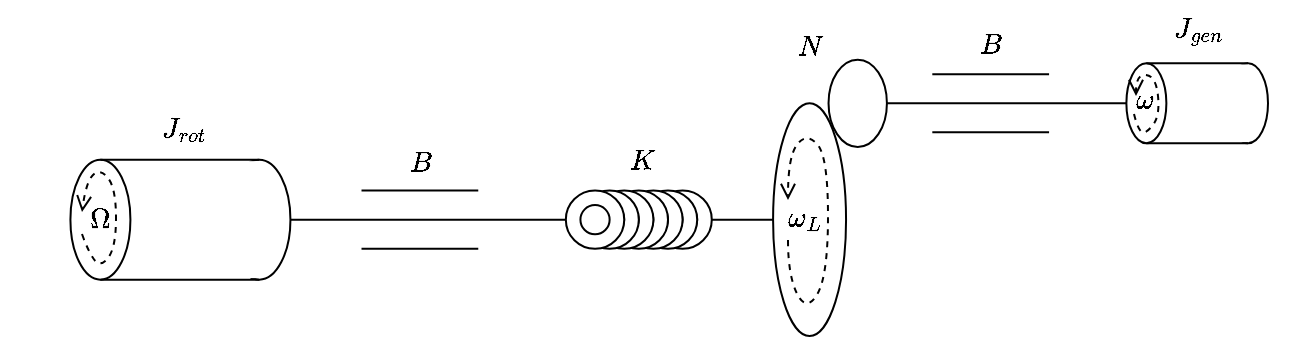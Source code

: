 <mxfile version="20.3.7" type="github">
  <diagram id="8o0jHcXjSRLMfqaZ9YuL" name="Page-1">
    <mxGraphModel dx="934" dy="495" grid="1" gridSize="10" guides="1" tooltips="1" connect="1" arrows="1" fold="1" page="1" pageScale="1" pageWidth="850" pageHeight="1100" math="1" shadow="0">
      <root>
        <mxCell id="0" />
        <mxCell id="1" parent="0" />
        <mxCell id="dZqTw-w9AeEruzORAcJH-11" value="" style="group" vertex="1" connectable="0" parent="1">
          <mxGeometry x="649.19" y="63.64" width="80" height="40" as="geometry" />
        </mxCell>
        <mxCell id="dZqTw-w9AeEruzORAcJH-6" value="" style="ellipse;whiteSpace=wrap;html=1;" vertex="1" parent="dZqTw-w9AeEruzORAcJH-11">
          <mxGeometry x="50.81" width="20" height="40" as="geometry" />
        </mxCell>
        <mxCell id="dZqTw-w9AeEruzORAcJH-7" value="" style="rounded=0;whiteSpace=wrap;html=1;shadow=0;strokeColor=none;" vertex="1" parent="dZqTw-w9AeEruzORAcJH-11">
          <mxGeometry x="11" y="0.5" width="50" height="39" as="geometry" />
        </mxCell>
        <mxCell id="dZqTw-w9AeEruzORAcJH-8" value="" style="ellipse;whiteSpace=wrap;html=1;" vertex="1" parent="dZqTw-w9AeEruzORAcJH-11">
          <mxGeometry width="20" height="40" as="geometry" />
        </mxCell>
        <mxCell id="dZqTw-w9AeEruzORAcJH-9" value="" style="endArrow=none;html=1;rounded=0;entryX=0.5;entryY=1;entryDx=0;entryDy=0;exitX=0.5;exitY=1;exitDx=0;exitDy=0;" edge="1" parent="dZqTw-w9AeEruzORAcJH-11" source="dZqTw-w9AeEruzORAcJH-6" target="dZqTw-w9AeEruzORAcJH-8">
          <mxGeometry width="50" height="50" relative="1" as="geometry">
            <mxPoint x="40" y="70" as="sourcePoint" />
            <mxPoint x="106.667" y="45.0" as="targetPoint" />
          </mxGeometry>
        </mxCell>
        <mxCell id="dZqTw-w9AeEruzORAcJH-10" value="" style="endArrow=none;html=1;rounded=0;entryX=0.5;entryY=0;entryDx=0;entryDy=0;exitX=0.5;exitY=0;exitDx=0;exitDy=0;" edge="1" parent="dZqTw-w9AeEruzORAcJH-11" source="dZqTw-w9AeEruzORAcJH-6" target="dZqTw-w9AeEruzORAcJH-8">
          <mxGeometry width="50" height="50" relative="1" as="geometry">
            <mxPoint x="64.0" y="-10.0" as="sourcePoint" />
            <mxPoint x="37.333" y="-10.0" as="targetPoint" />
          </mxGeometry>
        </mxCell>
        <mxCell id="dZqTw-w9AeEruzORAcJH-91" value="" style="curved=1;endArrow=open;html=1;rounded=0;dashed=1;endFill=0;" edge="1" parent="dZqTw-w9AeEruzORAcJH-11">
          <mxGeometry width="50" height="50" relative="1" as="geometry">
            <mxPoint x="3.81" y="25.36" as="sourcePoint" />
            <mxPoint x="4.81" y="16.36" as="targetPoint" />
            <Array as="points">
              <mxPoint x="5.81" y="33.36" />
              <mxPoint x="9.81" y="35.36" />
              <mxPoint x="16.81" y="26.36" />
              <mxPoint x="14.81" y="6.36" />
              <mxPoint x="4.81" y="5.36" />
            </Array>
          </mxGeometry>
        </mxCell>
        <mxCell id="dZqTw-w9AeEruzORAcJH-17" value="" style="group" vertex="1" connectable="0" parent="1">
          <mxGeometry x="412.703" y="127.273" width="29.189" height="29.091" as="geometry" />
        </mxCell>
        <mxCell id="dZqTw-w9AeEruzORAcJH-18" value="" style="ellipse;whiteSpace=wrap;html=1;shadow=0;" vertex="1" parent="dZqTw-w9AeEruzORAcJH-17">
          <mxGeometry width="29.189" height="29.091" as="geometry" />
        </mxCell>
        <mxCell id="dZqTw-w9AeEruzORAcJH-19" value="" style="ellipse;whiteSpace=wrap;html=1;shadow=0;" vertex="1" parent="dZqTw-w9AeEruzORAcJH-17">
          <mxGeometry x="7.297" y="7.273" width="14.595" height="14.545" as="geometry" />
        </mxCell>
        <mxCell id="dZqTw-w9AeEruzORAcJH-21" value="" style="group" vertex="1" connectable="0" parent="dZqTw-w9AeEruzORAcJH-17">
          <mxGeometry x="-7.297" width="29.189" height="29.091" as="geometry" />
        </mxCell>
        <mxCell id="dZqTw-w9AeEruzORAcJH-22" value="" style="ellipse;whiteSpace=wrap;html=1;shadow=0;" vertex="1" parent="dZqTw-w9AeEruzORAcJH-21">
          <mxGeometry width="29.189" height="29.091" as="geometry" />
        </mxCell>
        <mxCell id="dZqTw-w9AeEruzORAcJH-23" value="" style="ellipse;whiteSpace=wrap;html=1;shadow=0;" vertex="1" parent="dZqTw-w9AeEruzORAcJH-21">
          <mxGeometry x="7.297" y="7.273" width="14.595" height="14.545" as="geometry" />
        </mxCell>
        <mxCell id="dZqTw-w9AeEruzORAcJH-24" value="" style="group" vertex="1" connectable="0" parent="dZqTw-w9AeEruzORAcJH-21">
          <mxGeometry x="-7.297" width="29.189" height="29.091" as="geometry" />
        </mxCell>
        <mxCell id="dZqTw-w9AeEruzORAcJH-25" value="" style="ellipse;whiteSpace=wrap;html=1;shadow=0;" vertex="1" parent="dZqTw-w9AeEruzORAcJH-24">
          <mxGeometry width="29.189" height="29.091" as="geometry" />
        </mxCell>
        <mxCell id="dZqTw-w9AeEruzORAcJH-26" value="" style="ellipse;whiteSpace=wrap;html=1;shadow=0;" vertex="1" parent="dZqTw-w9AeEruzORAcJH-24">
          <mxGeometry x="7.297" y="7.273" width="14.595" height="14.545" as="geometry" />
        </mxCell>
        <mxCell id="dZqTw-w9AeEruzORAcJH-27" value="" style="group" vertex="1" connectable="0" parent="dZqTw-w9AeEruzORAcJH-24">
          <mxGeometry x="-7.297" width="29.189" height="29.091" as="geometry" />
        </mxCell>
        <mxCell id="dZqTw-w9AeEruzORAcJH-28" value="" style="ellipse;whiteSpace=wrap;html=1;shadow=0;" vertex="1" parent="dZqTw-w9AeEruzORAcJH-27">
          <mxGeometry width="29.189" height="29.091" as="geometry" />
        </mxCell>
        <mxCell id="dZqTw-w9AeEruzORAcJH-29" value="" style="ellipse;whiteSpace=wrap;html=1;shadow=0;" vertex="1" parent="dZqTw-w9AeEruzORAcJH-27">
          <mxGeometry x="7.297" y="7.273" width="14.595" height="14.545" as="geometry" />
        </mxCell>
        <mxCell id="dZqTw-w9AeEruzORAcJH-54" value="" style="group" vertex="1" connectable="0" parent="dZqTw-w9AeEruzORAcJH-27">
          <mxGeometry x="-7.297" width="29.189" height="29.091" as="geometry" />
        </mxCell>
        <mxCell id="dZqTw-w9AeEruzORAcJH-55" value="" style="ellipse;whiteSpace=wrap;html=1;shadow=0;" vertex="1" parent="dZqTw-w9AeEruzORAcJH-54">
          <mxGeometry width="29.189" height="29.091" as="geometry" />
        </mxCell>
        <mxCell id="dZqTw-w9AeEruzORAcJH-56" value="" style="ellipse;whiteSpace=wrap;html=1;shadow=0;" vertex="1" parent="dZqTw-w9AeEruzORAcJH-54">
          <mxGeometry x="7.297" y="7.273" width="14.595" height="14.545" as="geometry" />
        </mxCell>
        <mxCell id="dZqTw-w9AeEruzORAcJH-51" value="" style="group" vertex="1" connectable="0" parent="dZqTw-w9AeEruzORAcJH-54">
          <mxGeometry x="-7.297" width="29.189" height="29.091" as="geometry" />
        </mxCell>
        <mxCell id="dZqTw-w9AeEruzORAcJH-52" value="" style="ellipse;whiteSpace=wrap;html=1;shadow=0;" vertex="1" parent="dZqTw-w9AeEruzORAcJH-51">
          <mxGeometry width="29.189" height="29.091" as="geometry" />
        </mxCell>
        <mxCell id="dZqTw-w9AeEruzORAcJH-53" value="" style="ellipse;whiteSpace=wrap;html=1;shadow=0;" vertex="1" parent="dZqTw-w9AeEruzORAcJH-51">
          <mxGeometry x="7.297" y="7.273" width="14.595" height="14.545" as="geometry" />
        </mxCell>
        <mxCell id="dZqTw-w9AeEruzORAcJH-30" value="" style="group" vertex="1" connectable="0" parent="dZqTw-w9AeEruzORAcJH-51">
          <mxGeometry x="-7.297" width="29.189" height="29.091" as="geometry" />
        </mxCell>
        <mxCell id="dZqTw-w9AeEruzORAcJH-31" value="" style="ellipse;whiteSpace=wrap;html=1;shadow=0;" vertex="1" parent="dZqTw-w9AeEruzORAcJH-30">
          <mxGeometry width="29.189" height="29.091" as="geometry" />
        </mxCell>
        <mxCell id="dZqTw-w9AeEruzORAcJH-32" value="&lt;span style=&quot;color: rgba(0, 0, 0, 0); font-family: monospace; font-size: 0px; text-align: start;&quot;&gt;%3CmxGraphModel%3E%3Croot%3E%3CmxCell%20id%3D%220%22%2F%3E%3CmxCell%20id%3D%221%22%20parent%3D%220%22%2F%3E%3CmxCell%20id%3D%222%22%20value%3D%22%22%20style%3D%22ellipse%3BwhiteSpace%3Dwrap%3Bhtml%3D1%3Bshadow%3D0%3B%22%20vertex%3D%221%22%20parent%3D%221%22%3E%3CmxGeometry%20x%3D%22270%22%20y%3D%2280%22%20width%3D%2220%22%20height%3D%2220%22%20as%3D%22geometry%22%2F%3E%3C%2FmxCell%3E%3C%2Froot%3E%3C%2FmxGraphModel%3E&lt;/span&gt;" style="ellipse;whiteSpace=wrap;html=1;shadow=0;" vertex="1" parent="dZqTw-w9AeEruzORAcJH-30">
          <mxGeometry x="7.297" y="7.273" width="14.595" height="14.545" as="geometry" />
        </mxCell>
        <mxCell id="dZqTw-w9AeEruzORAcJH-59" value="" style="group" vertex="1" connectable="0" parent="1">
          <mxGeometry x="121.21" y="111.82" width="117.57" height="60" as="geometry" />
        </mxCell>
        <mxCell id="dZqTw-w9AeEruzORAcJH-2" value="" style="ellipse;whiteSpace=wrap;html=1;" vertex="1" parent="dZqTw-w9AeEruzORAcJH-59">
          <mxGeometry x="78.79" width="31.22" height="60" as="geometry" />
        </mxCell>
        <mxCell id="dZqTw-w9AeEruzORAcJH-3" value="" style="rounded=0;whiteSpace=wrap;html=1;shadow=0;strokeColor=none;" vertex="1" parent="dZqTw-w9AeEruzORAcJH-59">
          <mxGeometry x="16" y="0.75" width="79" height="58.5" as="geometry" />
        </mxCell>
        <mxCell id="dZqTw-w9AeEruzORAcJH-1" value="" style="ellipse;whiteSpace=wrap;html=1;" vertex="1" parent="dZqTw-w9AeEruzORAcJH-59">
          <mxGeometry width="30" height="60" as="geometry" />
        </mxCell>
        <mxCell id="dZqTw-w9AeEruzORAcJH-4" value="" style="endArrow=none;html=1;rounded=0;entryX=0.5;entryY=1;entryDx=0;entryDy=0;exitX=0.5;exitY=1;exitDx=0;exitDy=0;" edge="1" parent="dZqTw-w9AeEruzORAcJH-59" source="dZqTw-w9AeEruzORAcJH-2" target="dZqTw-w9AeEruzORAcJH-1">
          <mxGeometry width="50" height="50" relative="1" as="geometry">
            <mxPoint x="58.785" y="105.0" as="sourcePoint" />
            <mxPoint x="156.76" y="67.5" as="targetPoint" />
          </mxGeometry>
        </mxCell>
        <mxCell id="dZqTw-w9AeEruzORAcJH-5" value="" style="endArrow=none;html=1;rounded=0;entryX=0.5;entryY=0;entryDx=0;entryDy=0;exitX=0.5;exitY=0;exitDx=0;exitDy=0;" edge="1" parent="dZqTw-w9AeEruzORAcJH-59" source="dZqTw-w9AeEruzORAcJH-2" target="dZqTw-w9AeEruzORAcJH-1">
          <mxGeometry width="50" height="50" relative="1" as="geometry">
            <mxPoint x="94.056" y="-15" as="sourcePoint" />
            <mxPoint x="54.866" y="-15" as="targetPoint" />
          </mxGeometry>
        </mxCell>
        <mxCell id="dZqTw-w9AeEruzORAcJH-87" value="" style="curved=1;endArrow=open;html=1;rounded=0;dashed=1;endFill=0;" edge="1" parent="dZqTw-w9AeEruzORAcJH-59">
          <mxGeometry width="50" height="50" relative="1" as="geometry">
            <mxPoint x="5.79" y="37.18" as="sourcePoint" />
            <mxPoint x="5.79" y="26.18" as="targetPoint" />
            <Array as="points">
              <mxPoint x="8.714" y="45.47" />
              <mxPoint x="14.79" y="54.18" />
              <mxPoint x="22.79" y="44.18" />
              <mxPoint x="22.79" y="14.18" />
              <mxPoint x="14.79" y="4.18" />
              <mxPoint x="7.79" y="11.18" />
            </Array>
          </mxGeometry>
        </mxCell>
        <mxCell id="dZqTw-w9AeEruzORAcJH-88" value="$$ \Omega $$" style="text;html=1;align=center;verticalAlign=middle;resizable=0;points=[];autosize=1;strokeColor=none;fillColor=none;" vertex="1" parent="dZqTw-w9AeEruzORAcJH-59">
          <mxGeometry x="-35.001" y="15.002" width="100" height="30" as="geometry" />
        </mxCell>
        <mxCell id="dZqTw-w9AeEruzORAcJH-60" value="" style="endArrow=none;html=1;rounded=0;entryX=1;entryY=0.5;entryDx=0;entryDy=0;exitX=0;exitY=0.5;exitDx=0;exitDy=0;" edge="1" parent="1" source="dZqTw-w9AeEruzORAcJH-31" target="dZqTw-w9AeEruzORAcJH-2">
          <mxGeometry width="50" height="50" relative="1" as="geometry">
            <mxPoint x="266.757" y="287.273" as="sourcePoint" />
            <mxPoint x="339.73" y="214.545" as="targetPoint" />
          </mxGeometry>
        </mxCell>
        <mxCell id="dZqTw-w9AeEruzORAcJH-63" value="" style="ellipse;whiteSpace=wrap;html=1;shadow=0;" vertex="1" parent="1">
          <mxGeometry x="472.541" y="83.636" width="36.486" height="116.364" as="geometry" />
        </mxCell>
        <mxCell id="dZqTw-w9AeEruzORAcJH-64" value="" style="ellipse;whiteSpace=wrap;html=1;shadow=0;" vertex="1" parent="1">
          <mxGeometry x="500.27" y="61.818" width="29.189" height="43.636" as="geometry" />
        </mxCell>
        <mxCell id="dZqTw-w9AeEruzORAcJH-65" value="" style="endArrow=none;html=1;rounded=0;entryX=1;entryY=0.5;entryDx=0;entryDy=0;" edge="1" parent="1" source="dZqTw-w9AeEruzORAcJH-63" target="dZqTw-w9AeEruzORAcJH-18">
          <mxGeometry width="50" height="50" relative="1" as="geometry">
            <mxPoint x="441.892" y="258.182" as="sourcePoint" />
            <mxPoint x="514.865" y="185.455" as="targetPoint" />
          </mxGeometry>
        </mxCell>
        <mxCell id="dZqTw-w9AeEruzORAcJH-66" value="" style="endArrow=none;html=1;rounded=0;entryX=0;entryY=0.5;entryDx=0;entryDy=0;exitX=1;exitY=0.5;exitDx=0;exitDy=0;" edge="1" parent="1" source="dZqTw-w9AeEruzORAcJH-64" target="dZqTw-w9AeEruzORAcJH-8">
          <mxGeometry width="50" height="50" relative="1" as="geometry">
            <mxPoint x="573.243" y="185.455" as="sourcePoint" />
            <mxPoint x="646.216" y="112.727" as="targetPoint" />
          </mxGeometry>
        </mxCell>
        <mxCell id="dZqTw-w9AeEruzORAcJH-70" value="" style="group" vertex="1" connectable="0" parent="1">
          <mxGeometry x="266.757" y="127.273" width="58.378" height="29.091" as="geometry" />
        </mxCell>
        <mxCell id="dZqTw-w9AeEruzORAcJH-61" value="" style="endArrow=none;html=1;rounded=0;" edge="1" parent="dZqTw-w9AeEruzORAcJH-70">
          <mxGeometry width="50" height="50" relative="1" as="geometry">
            <mxPoint as="sourcePoint" />
            <mxPoint x="58.378" as="targetPoint" />
          </mxGeometry>
        </mxCell>
        <mxCell id="dZqTw-w9AeEruzORAcJH-62" value="" style="endArrow=none;html=1;rounded=0;" edge="1" parent="dZqTw-w9AeEruzORAcJH-70">
          <mxGeometry width="50" height="50" relative="1" as="geometry">
            <mxPoint y="29.091" as="sourcePoint" />
            <mxPoint x="58.378" y="29.091" as="targetPoint" />
          </mxGeometry>
        </mxCell>
        <mxCell id="dZqTw-w9AeEruzORAcJH-77" value="$$ B $$" style="text;html=1;align=center;verticalAlign=middle;resizable=0;points=[];autosize=1;strokeColor=none;fillColor=none;" vertex="1" parent="1">
          <mxGeometry x="265.95" y="98.18" width="60" height="30" as="geometry" />
        </mxCell>
        <mxCell id="dZqTw-w9AeEruzORAcJH-78" value="$$ B $$" style="text;html=1;align=center;verticalAlign=middle;resizable=0;points=[];autosize=1;strokeColor=none;fillColor=none;" vertex="1" parent="1">
          <mxGeometry x="550.54" y="39.09" width="60" height="30" as="geometry" />
        </mxCell>
        <mxCell id="dZqTw-w9AeEruzORAcJH-79" value="" style="group" vertex="1" connectable="0" parent="1">
          <mxGeometry x="552.157" y="69.093" width="58.378" height="29.091" as="geometry" />
        </mxCell>
        <mxCell id="dZqTw-w9AeEruzORAcJH-80" value="" style="endArrow=none;html=1;rounded=0;" edge="1" parent="dZqTw-w9AeEruzORAcJH-79">
          <mxGeometry width="50" height="50" relative="1" as="geometry">
            <mxPoint as="sourcePoint" />
            <mxPoint x="58.378" as="targetPoint" />
          </mxGeometry>
        </mxCell>
        <mxCell id="dZqTw-w9AeEruzORAcJH-81" value="" style="endArrow=none;html=1;rounded=0;" edge="1" parent="dZqTw-w9AeEruzORAcJH-79">
          <mxGeometry width="50" height="50" relative="1" as="geometry">
            <mxPoint y="29.091" as="sourcePoint" />
            <mxPoint x="58.378" y="29.091" as="targetPoint" />
          </mxGeometry>
        </mxCell>
        <mxCell id="dZqTw-w9AeEruzORAcJH-82" value="$$ N $$" style="text;html=1;align=center;verticalAlign=middle;resizable=0;points=[];autosize=1;strokeColor=none;fillColor=none;" vertex="1" parent="1">
          <mxGeometry x="455.78" y="40" width="70" height="30" as="geometry" />
        </mxCell>
        <mxCell id="dZqTw-w9AeEruzORAcJH-83" value="$$ K $$" style="text;html=1;align=center;verticalAlign=middle;resizable=0;points=[];autosize=1;strokeColor=none;fillColor=none;" vertex="1" parent="1">
          <mxGeometry x="376.89" y="97.27" width="60" height="30" as="geometry" />
        </mxCell>
        <mxCell id="dZqTw-w9AeEruzORAcJH-84" value="$$ J_{rot} $$" style="text;html=1;align=center;verticalAlign=middle;resizable=0;points=[];autosize=1;strokeColor=none;fillColor=none;" vertex="1" parent="1">
          <mxGeometry x="133.0" y="81" width="90" height="30" as="geometry" />
        </mxCell>
        <mxCell id="dZqTw-w9AeEruzORAcJH-85" value="$$ J_{gen} $$" style="text;html=1;align=center;verticalAlign=middle;resizable=0;points=[];autosize=1;strokeColor=none;fillColor=none;" vertex="1" parent="1">
          <mxGeometry x="635" y="32.0" width="100" height="30" as="geometry" />
        </mxCell>
        <mxCell id="dZqTw-w9AeEruzORAcJH-89" value="$$ \omega_L $$" style="text;html=1;align=center;verticalAlign=middle;resizable=0;points=[];autosize=1;strokeColor=none;fillColor=none;" vertex="1" parent="1">
          <mxGeometry x="433" y="126" width="110" height="30" as="geometry" />
        </mxCell>
        <mxCell id="dZqTw-w9AeEruzORAcJH-90" value="" style="curved=1;endArrow=open;html=1;rounded=0;dashed=1;endFill=0;" edge="1" parent="1">
          <mxGeometry width="50" height="50" relative="1" as="geometry">
            <mxPoint x="480" y="152" as="sourcePoint" />
            <mxPoint x="480" y="132" as="targetPoint" />
            <Array as="points">
              <mxPoint x="480" y="170" />
              <mxPoint x="489.29" y="188.18" />
              <mxPoint x="500" y="170" />
              <mxPoint x="500" y="110" />
              <mxPoint x="489.29" y="98.18" />
              <mxPoint x="480" y="110" />
            </Array>
          </mxGeometry>
        </mxCell>
        <mxCell id="dZqTw-w9AeEruzORAcJH-93" value="$$ \omega $$" style="text;html=1;align=center;verticalAlign=middle;resizable=0;points=[];autosize=1;strokeColor=none;fillColor=none;" vertex="1" parent="1">
          <mxGeometry x="608" y="67" width="100" height="30" as="geometry" />
        </mxCell>
      </root>
    </mxGraphModel>
  </diagram>
</mxfile>
